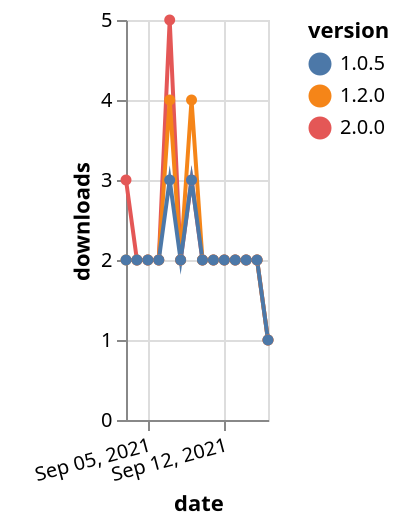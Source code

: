{"$schema": "https://vega.github.io/schema/vega-lite/v5.json", "description": "A simple bar chart with embedded data.", "data": {"values": [{"date": "2021-09-03", "total": 234, "delta": 3, "version": "2.0.0"}, {"date": "2021-09-04", "total": 236, "delta": 2, "version": "2.0.0"}, {"date": "2021-09-05", "total": 238, "delta": 2, "version": "2.0.0"}, {"date": "2021-09-06", "total": 240, "delta": 2, "version": "2.0.0"}, {"date": "2021-09-07", "total": 245, "delta": 5, "version": "2.0.0"}, {"date": "2021-09-08", "total": 247, "delta": 2, "version": "2.0.0"}, {"date": "2021-09-09", "total": 250, "delta": 3, "version": "2.0.0"}, {"date": "2021-09-10", "total": 252, "delta": 2, "version": "2.0.0"}, {"date": "2021-09-11", "total": 254, "delta": 2, "version": "2.0.0"}, {"date": "2021-09-12", "total": 256, "delta": 2, "version": "2.0.0"}, {"date": "2021-09-13", "total": 258, "delta": 2, "version": "2.0.0"}, {"date": "2021-09-14", "total": 260, "delta": 2, "version": "2.0.0"}, {"date": "2021-09-15", "total": 262, "delta": 2, "version": "2.0.0"}, {"date": "2021-09-16", "total": 263, "delta": 1, "version": "2.0.0"}, {"date": "2021-09-03", "total": 1096, "delta": 2, "version": "1.2.0"}, {"date": "2021-09-04", "total": 1098, "delta": 2, "version": "1.2.0"}, {"date": "2021-09-05", "total": 1100, "delta": 2, "version": "1.2.0"}, {"date": "2021-09-06", "total": 1102, "delta": 2, "version": "1.2.0"}, {"date": "2021-09-07", "total": 1106, "delta": 4, "version": "1.2.0"}, {"date": "2021-09-08", "total": 1108, "delta": 2, "version": "1.2.0"}, {"date": "2021-09-09", "total": 1112, "delta": 4, "version": "1.2.0"}, {"date": "2021-09-10", "total": 1114, "delta": 2, "version": "1.2.0"}, {"date": "2021-09-11", "total": 1116, "delta": 2, "version": "1.2.0"}, {"date": "2021-09-12", "total": 1118, "delta": 2, "version": "1.2.0"}, {"date": "2021-09-13", "total": 1120, "delta": 2, "version": "1.2.0"}, {"date": "2021-09-14", "total": 1122, "delta": 2, "version": "1.2.0"}, {"date": "2021-09-15", "total": 1124, "delta": 2, "version": "1.2.0"}, {"date": "2021-09-16", "total": 1125, "delta": 1, "version": "1.2.0"}, {"date": "2021-09-03", "total": 1159, "delta": 2, "version": "1.0.5"}, {"date": "2021-09-04", "total": 1161, "delta": 2, "version": "1.0.5"}, {"date": "2021-09-05", "total": 1163, "delta": 2, "version": "1.0.5"}, {"date": "2021-09-06", "total": 1165, "delta": 2, "version": "1.0.5"}, {"date": "2021-09-07", "total": 1168, "delta": 3, "version": "1.0.5"}, {"date": "2021-09-08", "total": 1170, "delta": 2, "version": "1.0.5"}, {"date": "2021-09-09", "total": 1173, "delta": 3, "version": "1.0.5"}, {"date": "2021-09-10", "total": 1175, "delta": 2, "version": "1.0.5"}, {"date": "2021-09-11", "total": 1177, "delta": 2, "version": "1.0.5"}, {"date": "2021-09-12", "total": 1179, "delta": 2, "version": "1.0.5"}, {"date": "2021-09-13", "total": 1181, "delta": 2, "version": "1.0.5"}, {"date": "2021-09-14", "total": 1183, "delta": 2, "version": "1.0.5"}, {"date": "2021-09-15", "total": 1185, "delta": 2, "version": "1.0.5"}, {"date": "2021-09-16", "total": 1186, "delta": 1, "version": "1.0.5"}]}, "width": "container", "mark": {"type": "line", "point": {"filled": true}}, "encoding": {"x": {"field": "date", "type": "temporal", "timeUnit": "yearmonthdate", "title": "date", "axis": {"labelAngle": -15}}, "y": {"field": "delta", "type": "quantitative", "title": "downloads"}, "color": {"field": "version", "type": "nominal"}, "tooltip": {"field": "delta"}}}